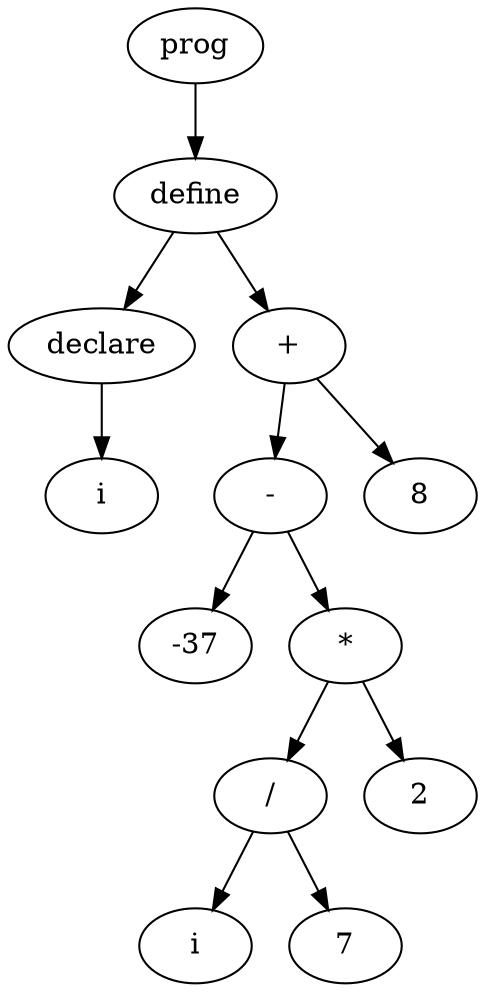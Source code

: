 digraph AST {
	node0[label="prog"]
	node1[label="define"]
	node0->node1
	node2[label="declare"]
	node1->node2
	node3[label="i"]
	node2->node3
	node4[label="+"]
	node1->node4
	node5[label="-"]
	node4->node5
	node6[label="-37"]
	node5->node6
	node12[label="*"]
	node5->node12
	node13[label="/"]
	node12->node13
	node14[label="i"]
	node13->node14
	node15[label="7"]
	node13->node15
	node16[label="2"]
	node12->node16
	node17[label="8"]
	node4->node17
}